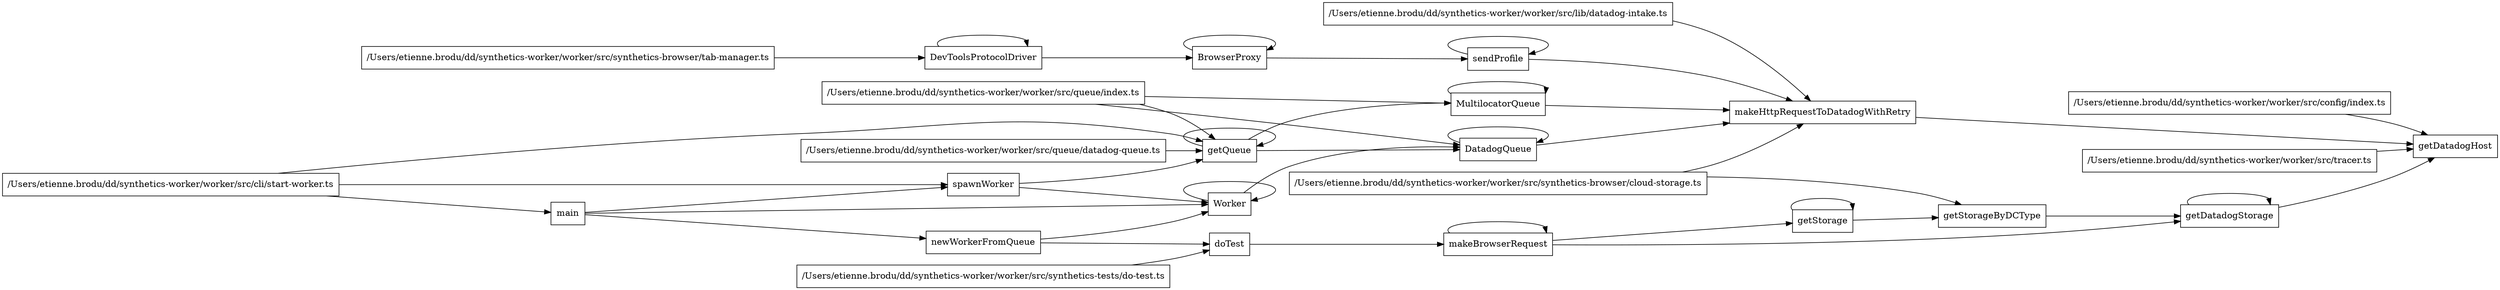 digraph configDependents {
  rankdir=LR;
  node [shape=box]
  "BrowserProxy" -> "BrowserProxy"
  "DevToolsProtocolDriver" -> "BrowserProxy"
  "DatadogQueue" -> "DatadogQueue"
  "getQueue" -> "DatadogQueue"
  "/Users/etienne.brodu/dd/synthetics-worker/worker/src/queue/index.ts" -> "DatadogQueue"
  "Worker" -> "DatadogQueue"
  "DevToolsProtocolDriver" -> "DevToolsProtocolDriver"
  "/Users/etienne.brodu/dd/synthetics-worker/worker/src/synthetics-browser/tab-manager.ts" -> "DevToolsProtocolDriver"
  "MultilocatorQueue" -> "MultilocatorQueue"
  "getQueue" -> "MultilocatorQueue"
  "/Users/etienne.brodu/dd/synthetics-worker/worker/src/queue/index.ts" -> "MultilocatorQueue"
  "Worker" -> "Worker"
  "spawnWorker" -> "Worker"
  "main" -> "Worker"
  "newWorkerFromQueue" -> "Worker"
  "/Users/etienne.brodu/dd/synthetics-worker/worker/src/synthetics-tests/do-test.ts" -> "doTest"
  "newWorkerFromQueue" -> "doTest"
  "/Users/etienne.brodu/dd/synthetics-worker/worker/src/config/index.ts" -> "getDatadogHost"
  "makeHttpRequestToDatadogWithRetry" -> "getDatadogHost"
  "/Users/etienne.brodu/dd/synthetics-worker/worker/src/tracer.ts" -> "getDatadogHost"
  "getDatadogStorage" -> "getDatadogHost"
  "getStorageByDCType" -> "getDatadogStorage"
  "getDatadogStorage" -> "getDatadogStorage"
  "makeBrowserRequest" -> "getDatadogStorage"
  "/Users/etienne.brodu/dd/synthetics-worker/worker/src/queue/datadog-queue.ts" -> "getQueue"
  "/Users/etienne.brodu/dd/synthetics-worker/worker/src/queue/index.ts" -> "getQueue"
  "getQueue" -> "getQueue"
  "/Users/etienne.brodu/dd/synthetics-worker/worker/src/cli/start-worker.ts" -> "getQueue"
  "spawnWorker" -> "getQueue"
  "getStorage" -> "getStorage"
  "makeBrowserRequest" -> "getStorage"
  "getStorage" -> "getStorageByDCType"
  "/Users/etienne.brodu/dd/synthetics-worker/worker/src/synthetics-browser/cloud-storage.ts" -> "getStorageByDCType"
  "/Users/etienne.brodu/dd/synthetics-worker/worker/src/cli/start-worker.ts" -> "main"
  "makeBrowserRequest" -> "makeBrowserRequest"
  "doTest" -> "makeBrowserRequest"
  "/Users/etienne.brodu/dd/synthetics-worker/worker/src/lib/datadog-intake.ts" -> "makeHttpRequestToDatadogWithRetry"
  "DatadogQueue" -> "makeHttpRequestToDatadogWithRetry"
  "MultilocatorQueue" -> "makeHttpRequestToDatadogWithRetry"
  "/Users/etienne.brodu/dd/synthetics-worker/worker/src/synthetics-browser/cloud-storage.ts" -> "makeHttpRequestToDatadogWithRetry"
  "sendProfile" -> "makeHttpRequestToDatadogWithRetry"
  "main" -> "newWorkerFromQueue"
  "sendProfile" -> "sendProfile"
  "BrowserProxy" -> "sendProfile"
  "/Users/etienne.brodu/dd/synthetics-worker/worker/src/cli/start-worker.ts" -> "spawnWorker"
  "main" -> "spawnWorker"
}